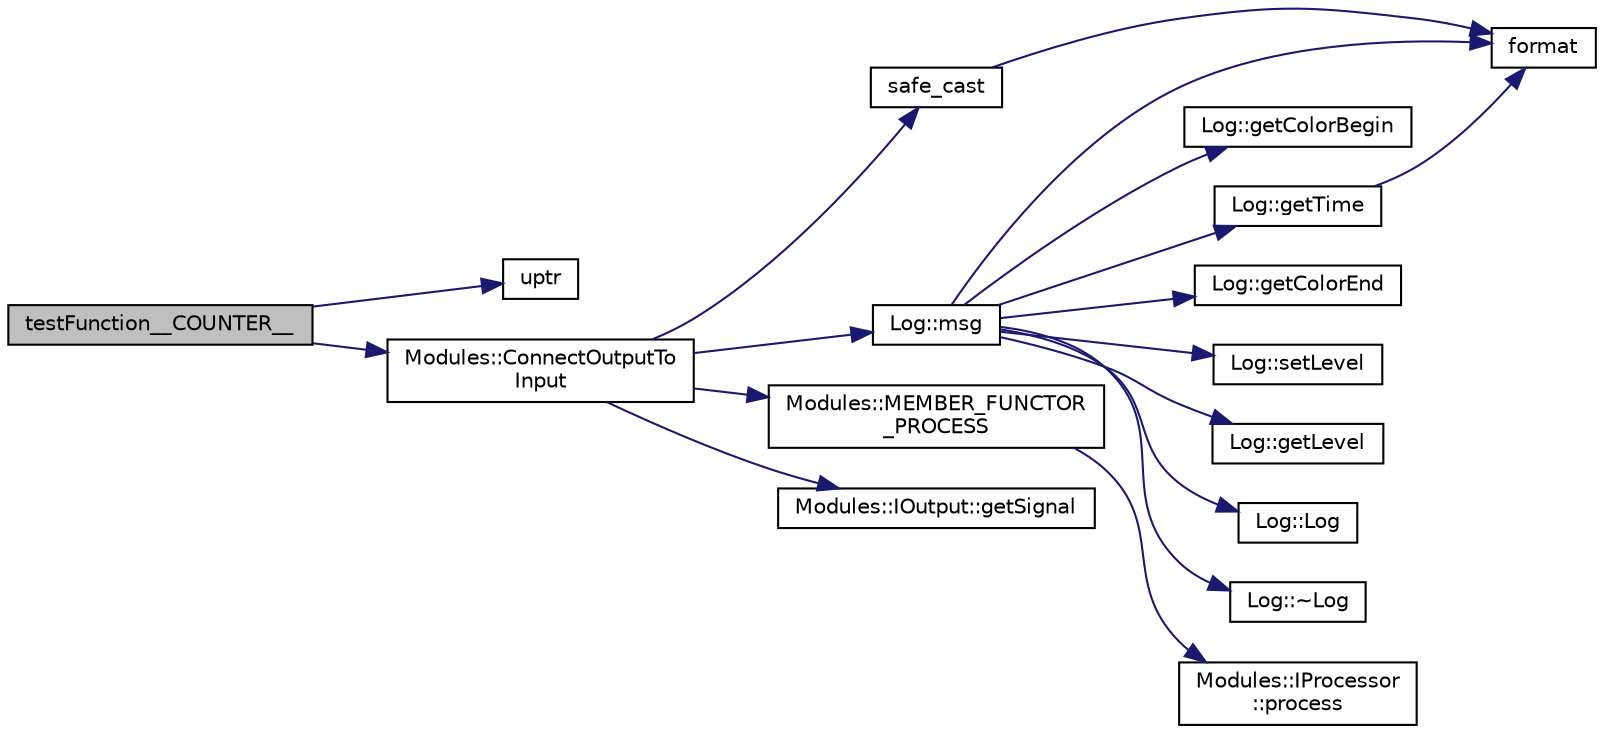 digraph "testFunction__COUNTER__"
{
 // INTERACTIVE_SVG=YES
  edge [fontname="Helvetica",fontsize="10",labelfontname="Helvetica",labelfontsize="10"];
  node [fontname="Helvetica",fontsize="10",shape=record];
  rankdir="LR";
  Node1 [label="testFunction__COUNTER__",height=0.2,width=0.4,color="black", fillcolor="grey75", style="filled", fontcolor="black"];
  Node1 -> Node2 [color="midnightblue",fontsize="10",style="solid",fontname="Helvetica"];
  Node2 [label="uptr",height=0.2,width=0.4,color="black", fillcolor="white", style="filled",URL="$tools_8hpp.html#a61a0866ea29f447bc7a060aa5e6f1622"];
  Node1 -> Node3 [color="midnightblue",fontsize="10",style="solid",fontname="Helvetica"];
  Node3 [label="Modules::ConnectOutputTo\lInput",height=0.2,width=0.4,color="black", fillcolor="white", style="filled",URL="$namespace_modules.html#a38f082291cf893c9d56cf7402544632c"];
  Node3 -> Node4 [color="midnightblue",fontsize="10",style="solid",fontname="Helvetica"];
  Node4 [label="safe_cast",height=0.2,width=0.4,color="black", fillcolor="white", style="filled",URL="$tools_8hpp.html#ad0cd9d62cdc4d8ad0ad279bc6b8d5dc2"];
  Node4 -> Node5 [color="midnightblue",fontsize="10",style="solid",fontname="Helvetica"];
  Node5 [label="format",height=0.2,width=0.4,color="black", fillcolor="white", style="filled",URL="$format_8hpp.html#a3aca22086b5c6398b980286ac7dd89ad"];
  Node3 -> Node6 [color="midnightblue",fontsize="10",style="solid",fontname="Helvetica"];
  Node6 [label="Log::msg",height=0.2,width=0.4,color="black", fillcolor="white", style="filled",URL="$class_log.html#a84056ae8f88a105f7b5fa3770f2f15d8"];
  Node6 -> Node7 [color="midnightblue",fontsize="10",style="solid",fontname="Helvetica"];
  Node7 [label="Log::getColorBegin",height=0.2,width=0.4,color="black", fillcolor="white", style="filled",URL="$class_log.html#a00080fae9f969e7c3eff2f40c7211cb3"];
  Node6 -> Node8 [color="midnightblue",fontsize="10",style="solid",fontname="Helvetica"];
  Node8 [label="Log::getTime",height=0.2,width=0.4,color="black", fillcolor="white", style="filled",URL="$class_log.html#a1e8efa09c5b342ba1f9ba6d13811fa14"];
  Node8 -> Node5 [color="midnightblue",fontsize="10",style="solid",fontname="Helvetica"];
  Node6 -> Node5 [color="midnightblue",fontsize="10",style="solid",fontname="Helvetica"];
  Node6 -> Node9 [color="midnightblue",fontsize="10",style="solid",fontname="Helvetica"];
  Node9 [label="Log::getColorEnd",height=0.2,width=0.4,color="black", fillcolor="white", style="filled",URL="$class_log.html#a1a3e0507d4f5f0486dc7fa8d98954941"];
  Node6 -> Node10 [color="midnightblue",fontsize="10",style="solid",fontname="Helvetica"];
  Node10 [label="Log::setLevel",height=0.2,width=0.4,color="black", fillcolor="white", style="filled",URL="$class_log.html#a64a94fff24e5ed45a1d627d3709b6e52"];
  Node6 -> Node11 [color="midnightblue",fontsize="10",style="solid",fontname="Helvetica"];
  Node11 [label="Log::getLevel",height=0.2,width=0.4,color="black", fillcolor="white", style="filled",URL="$class_log.html#a8def54b27ed38887e1fd074c2ea18a82"];
  Node6 -> Node12 [color="midnightblue",fontsize="10",style="solid",fontname="Helvetica"];
  Node12 [label="Log::Log",height=0.2,width=0.4,color="black", fillcolor="white", style="filled",URL="$class_log.html#af6071a60aa52b6c1b511f99b4bc1b8fe"];
  Node6 -> Node13 [color="midnightblue",fontsize="10",style="solid",fontname="Helvetica"];
  Node13 [label="Log::~Log",height=0.2,width=0.4,color="black", fillcolor="white", style="filled",URL="$class_log.html#a0fbfda88fbee5027c89f6eb121059360"];
  Node3 -> Node14 [color="midnightblue",fontsize="10",style="solid",fontname="Helvetica"];
  Node14 [label="Modules::MEMBER_FUNCTOR\l_PROCESS",height=0.2,width=0.4,color="black", fillcolor="white", style="filled",URL="$namespace_modules.html#a1ef987b5b36ede32e890a38462b928c0"];
  Node14 -> Node15 [color="midnightblue",fontsize="10",style="solid",fontname="Helvetica"];
  Node15 [label="Modules::IProcessor\l::process",height=0.2,width=0.4,color="black", fillcolor="white", style="filled",URL="$struct_modules_1_1_i_processor.html#a82804b24509c58c050ea95cfbe8de3c7"];
  Node3 -> Node16 [color="midnightblue",fontsize="10",style="solid",fontname="Helvetica"];
  Node16 [label="Modules::IOutput::getSignal",height=0.2,width=0.4,color="black", fillcolor="white", style="filled",URL="$struct_modules_1_1_i_output.html#adbe2e1e43e0fa08e13b4878cf646a8b3"];
}
